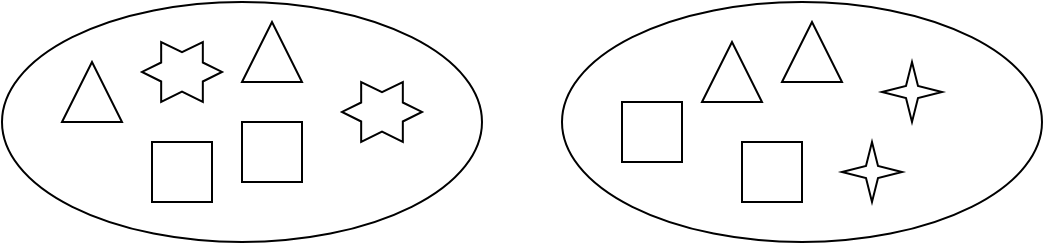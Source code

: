 <mxfile version="20.8.4" type="github">
  <diagram id="UIQf2Zyly3MtFe-4tsnq" name="第 1 页">
    <mxGraphModel dx="1221" dy="731" grid="1" gridSize="10" guides="1" tooltips="1" connect="1" arrows="1" fold="1" page="1" pageScale="1" pageWidth="827" pageHeight="1169" math="0" shadow="0">
      <root>
        <mxCell id="0" />
        <mxCell id="1" parent="0" />
        <mxCell id="M1gGGHgAKyljeOJT9MuP-1" value="" style="ellipse;whiteSpace=wrap;html=1;" vertex="1" parent="1">
          <mxGeometry x="120" y="160" width="240" height="120" as="geometry" />
        </mxCell>
        <mxCell id="M1gGGHgAKyljeOJT9MuP-2" value="" style="ellipse;whiteSpace=wrap;html=1;" vertex="1" parent="1">
          <mxGeometry x="400" y="160" width="240" height="120" as="geometry" />
        </mxCell>
        <mxCell id="M1gGGHgAKyljeOJT9MuP-4" value="" style="verticalLabelPosition=bottom;verticalAlign=top;html=1;shape=mxgraph.basic.acute_triangle;dx=0.5;" vertex="1" parent="1">
          <mxGeometry x="150" y="190" width="30" height="30" as="geometry" />
        </mxCell>
        <mxCell id="M1gGGHgAKyljeOJT9MuP-5" value="" style="verticalLabelPosition=bottom;verticalAlign=top;html=1;shape=mxgraph.basic.acute_triangle;dx=0.5;" vertex="1" parent="1">
          <mxGeometry x="240" y="170" width="30" height="30" as="geometry" />
        </mxCell>
        <mxCell id="M1gGGHgAKyljeOJT9MuP-6" value="" style="verticalLabelPosition=bottom;verticalAlign=top;html=1;shape=mxgraph.basic.6_point_star" vertex="1" parent="1">
          <mxGeometry x="190" y="180" width="40" height="30" as="geometry" />
        </mxCell>
        <mxCell id="M1gGGHgAKyljeOJT9MuP-7" value="" style="verticalLabelPosition=bottom;verticalAlign=top;html=1;shape=mxgraph.basic.6_point_star" vertex="1" parent="1">
          <mxGeometry x="290" y="200" width="40" height="30" as="geometry" />
        </mxCell>
        <mxCell id="M1gGGHgAKyljeOJT9MuP-8" value="" style="verticalLabelPosition=bottom;verticalAlign=top;html=1;shape=mxgraph.basic.rect;fillColor2=none;strokeWidth=1;size=20;indent=5;" vertex="1" parent="1">
          <mxGeometry x="195" y="230" width="30" height="30" as="geometry" />
        </mxCell>
        <mxCell id="M1gGGHgAKyljeOJT9MuP-9" value="" style="verticalLabelPosition=bottom;verticalAlign=top;html=1;shape=mxgraph.basic.rect;fillColor2=none;strokeWidth=1;size=20;indent=5;" vertex="1" parent="1">
          <mxGeometry x="240" y="220" width="30" height="30" as="geometry" />
        </mxCell>
        <mxCell id="M1gGGHgAKyljeOJT9MuP-10" value="" style="verticalLabelPosition=bottom;verticalAlign=top;html=1;shape=mxgraph.basic.rect;fillColor2=none;strokeWidth=1;size=20;indent=5;" vertex="1" parent="1">
          <mxGeometry x="430" y="210" width="30" height="30" as="geometry" />
        </mxCell>
        <mxCell id="M1gGGHgAKyljeOJT9MuP-11" value="" style="verticalLabelPosition=bottom;verticalAlign=top;html=1;shape=mxgraph.basic.rect;fillColor2=none;strokeWidth=1;size=20;indent=5;" vertex="1" parent="1">
          <mxGeometry x="490" y="230" width="30" height="30" as="geometry" />
        </mxCell>
        <mxCell id="M1gGGHgAKyljeOJT9MuP-12" value="" style="verticalLabelPosition=bottom;verticalAlign=top;html=1;shape=mxgraph.basic.acute_triangle;dx=0.5;" vertex="1" parent="1">
          <mxGeometry x="470" y="180" width="30" height="30" as="geometry" />
        </mxCell>
        <mxCell id="M1gGGHgAKyljeOJT9MuP-13" value="" style="verticalLabelPosition=bottom;verticalAlign=top;html=1;shape=mxgraph.basic.acute_triangle;dx=0.5;" vertex="1" parent="1">
          <mxGeometry x="510" y="170" width="30" height="30" as="geometry" />
        </mxCell>
        <mxCell id="M1gGGHgAKyljeOJT9MuP-14" value="" style="verticalLabelPosition=bottom;verticalAlign=top;html=1;shape=mxgraph.basic.4_point_star_2;dx=0.8;" vertex="1" parent="1">
          <mxGeometry x="540" y="230" width="30" height="30" as="geometry" />
        </mxCell>
        <mxCell id="M1gGGHgAKyljeOJT9MuP-15" value="" style="verticalLabelPosition=bottom;verticalAlign=top;html=1;shape=mxgraph.basic.4_point_star_2;dx=0.8;" vertex="1" parent="1">
          <mxGeometry x="560" y="190" width="30" height="30" as="geometry" />
        </mxCell>
      </root>
    </mxGraphModel>
  </diagram>
</mxfile>
